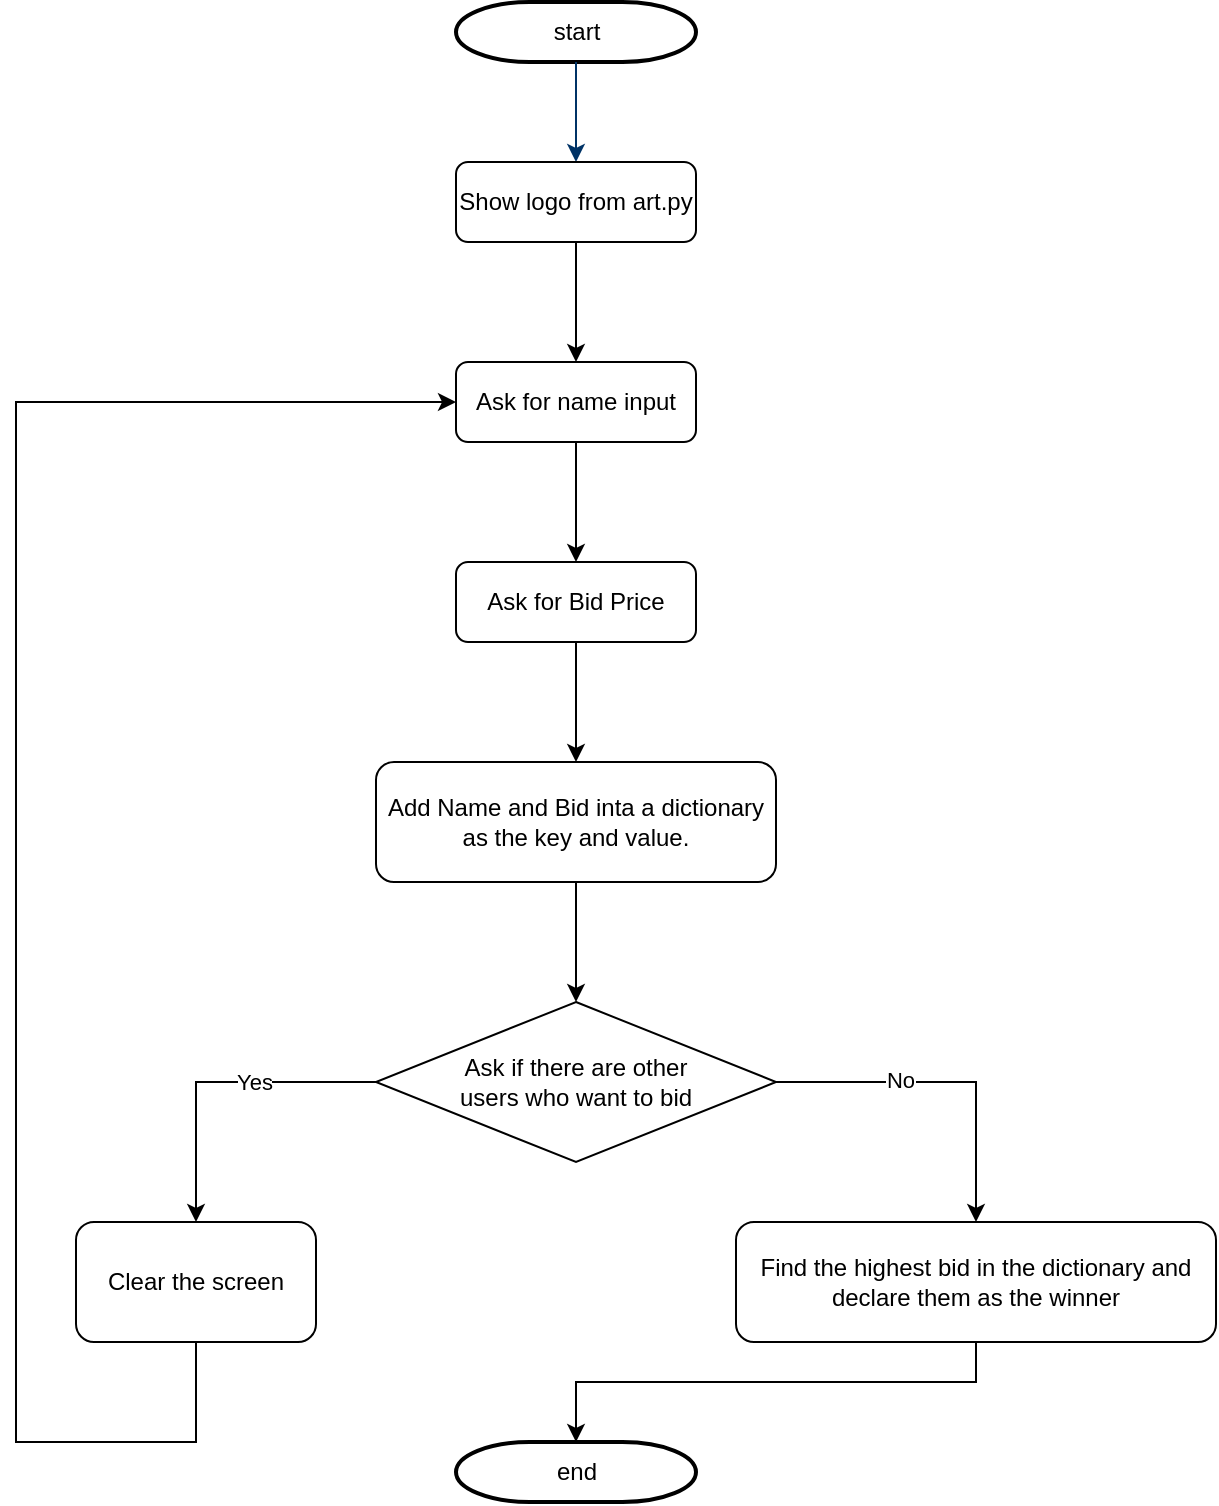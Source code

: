 <mxfile version="20.8.16" type="device"><diagram id="6a731a19-8d31-9384-78a2-239565b7b9f0" name="Page-1"><mxGraphModel dx="1090" dy="661" grid="1" gridSize="10" guides="1" tooltips="1" connect="1" arrows="1" fold="1" page="1" pageScale="1" pageWidth="1169" pageHeight="827" background="none" math="0" shadow="0"><root><mxCell id="0"/><mxCell id="1" parent="0"/><mxCell id="2" value="start" style="shape=mxgraph.flowchart.terminator;strokeWidth=2;gradientColor=none;gradientDirection=north;fontStyle=0;html=1;" parent="1" vertex="1"><mxGeometry x="260" y="60" width="120" height="30" as="geometry"/></mxCell><mxCell id="7" style="fontStyle=1;strokeColor=#003366;strokeWidth=1;html=1;entryX=0.5;entryY=0;entryDx=0;entryDy=0;" parent="1" source="2" target="RwMPFR3Zad7RX87YqMZN-55" edge="1"><mxGeometry relative="1" as="geometry"><mxPoint x="320" y="130" as="targetPoint"/></mxGeometry></mxCell><mxCell id="40" value="end" style="shape=mxgraph.flowchart.terminator;strokeWidth=2;gradientColor=none;gradientDirection=north;fontStyle=0;html=1;" parent="1" vertex="1"><mxGeometry x="260" y="780" width="120" height="30" as="geometry"/></mxCell><mxCell id="RwMPFR3Zad7RX87YqMZN-55" value="Show logo from art.py" style="rounded=1;whiteSpace=wrap;html=1;" vertex="1" parent="1"><mxGeometry x="260" y="140" width="120" height="40" as="geometry"/></mxCell><mxCell id="RwMPFR3Zad7RX87YqMZN-56" value="Ask for name input" style="rounded=1;whiteSpace=wrap;html=1;" vertex="1" parent="1"><mxGeometry x="260" y="240" width="120" height="40" as="geometry"/></mxCell><mxCell id="RwMPFR3Zad7RX87YqMZN-57" value="Ask for Bid Price" style="rounded=1;whiteSpace=wrap;html=1;" vertex="1" parent="1"><mxGeometry x="260" y="340" width="120" height="40" as="geometry"/></mxCell><mxCell id="RwMPFR3Zad7RX87YqMZN-58" value="Add Name and Bid inta a dictionary as the key and value." style="rounded=1;whiteSpace=wrap;html=1;" vertex="1" parent="1"><mxGeometry x="220" y="440" width="200" height="60" as="geometry"/></mxCell><mxCell id="RwMPFR3Zad7RX87YqMZN-59" value="Ask if there are other &lt;br&gt;users who want to bid" style="rhombus;whiteSpace=wrap;html=1;" vertex="1" parent="1"><mxGeometry x="220" y="560" width="200" height="80" as="geometry"/></mxCell><mxCell id="RwMPFR3Zad7RX87YqMZN-60" value="Clear the screen" style="rounded=1;whiteSpace=wrap;html=1;" vertex="1" parent="1"><mxGeometry x="70" y="670" width="120" height="60" as="geometry"/></mxCell><mxCell id="RwMPFR3Zad7RX87YqMZN-61" value="Find the highest bid in the dictionary and declare them as the winner" style="rounded=1;whiteSpace=wrap;html=1;" vertex="1" parent="1"><mxGeometry x="400" y="670" width="240" height="60" as="geometry"/></mxCell><mxCell id="RwMPFR3Zad7RX87YqMZN-62" value="" style="endArrow=classic;html=1;rounded=0;exitX=0.5;exitY=1;exitDx=0;exitDy=0;entryX=0.5;entryY=0;entryDx=0;entryDy=0;" edge="1" parent="1" source="RwMPFR3Zad7RX87YqMZN-55" target="RwMPFR3Zad7RX87YqMZN-56"><mxGeometry width="50" height="50" relative="1" as="geometry"><mxPoint x="530" y="510" as="sourcePoint"/><mxPoint x="580" y="460" as="targetPoint"/></mxGeometry></mxCell><mxCell id="RwMPFR3Zad7RX87YqMZN-63" value="" style="endArrow=classic;html=1;rounded=0;exitX=0.5;exitY=1;exitDx=0;exitDy=0;entryX=0.5;entryY=0;entryDx=0;entryDy=0;" edge="1" parent="1" source="RwMPFR3Zad7RX87YqMZN-56" target="RwMPFR3Zad7RX87YqMZN-57"><mxGeometry width="50" height="50" relative="1" as="geometry"><mxPoint x="530" y="410" as="sourcePoint"/><mxPoint x="580" y="360" as="targetPoint"/></mxGeometry></mxCell><mxCell id="RwMPFR3Zad7RX87YqMZN-64" value="" style="endArrow=classic;html=1;rounded=0;exitX=0.5;exitY=1;exitDx=0;exitDy=0;entryX=0.5;entryY=0;entryDx=0;entryDy=0;" edge="1" parent="1" source="RwMPFR3Zad7RX87YqMZN-57" target="RwMPFR3Zad7RX87YqMZN-58"><mxGeometry width="50" height="50" relative="1" as="geometry"><mxPoint x="530" y="410" as="sourcePoint"/><mxPoint x="580" y="360" as="targetPoint"/></mxGeometry></mxCell><mxCell id="RwMPFR3Zad7RX87YqMZN-65" value="" style="endArrow=classic;html=1;rounded=0;exitX=0.5;exitY=1;exitDx=0;exitDy=0;entryX=0.5;entryY=0;entryDx=0;entryDy=0;" edge="1" parent="1" source="RwMPFR3Zad7RX87YqMZN-58" target="RwMPFR3Zad7RX87YqMZN-59"><mxGeometry width="50" height="50" relative="1" as="geometry"><mxPoint x="530" y="410" as="sourcePoint"/><mxPoint x="580" y="360" as="targetPoint"/></mxGeometry></mxCell><mxCell id="RwMPFR3Zad7RX87YqMZN-66" value="" style="endArrow=classic;html=1;rounded=0;exitX=1;exitY=0.5;exitDx=0;exitDy=0;entryX=0.5;entryY=0;entryDx=0;entryDy=0;" edge="1" parent="1" source="RwMPFR3Zad7RX87YqMZN-59" target="RwMPFR3Zad7RX87YqMZN-61"><mxGeometry width="50" height="50" relative="1" as="geometry"><mxPoint x="390" y="620" as="sourcePoint"/><mxPoint x="440" y="570" as="targetPoint"/><Array as="points"><mxPoint x="520" y="600"/></Array></mxGeometry></mxCell><mxCell id="RwMPFR3Zad7RX87YqMZN-71" value="No" style="edgeLabel;html=1;align=center;verticalAlign=middle;resizable=0;points=[];" vertex="1" connectable="0" parent="RwMPFR3Zad7RX87YqMZN-66"><mxGeometry x="-0.271" y="1" relative="1" as="geometry"><mxPoint as="offset"/></mxGeometry></mxCell><mxCell id="RwMPFR3Zad7RX87YqMZN-67" value="" style="endArrow=classic;html=1;rounded=0;exitX=0;exitY=0.5;exitDx=0;exitDy=0;entryX=0.5;entryY=0;entryDx=0;entryDy=0;" edge="1" parent="1" source="RwMPFR3Zad7RX87YqMZN-59" target="RwMPFR3Zad7RX87YqMZN-60"><mxGeometry width="50" height="50" relative="1" as="geometry"><mxPoint x="530" y="510" as="sourcePoint"/><mxPoint x="580" y="460" as="targetPoint"/><Array as="points"><mxPoint x="130" y="600"/></Array></mxGeometry></mxCell><mxCell id="RwMPFR3Zad7RX87YqMZN-70" value="Yes" style="edgeLabel;html=1;align=center;verticalAlign=middle;resizable=0;points=[];" vertex="1" connectable="0" parent="RwMPFR3Zad7RX87YqMZN-67"><mxGeometry x="-0.237" relative="1" as="geometry"><mxPoint as="offset"/></mxGeometry></mxCell><mxCell id="RwMPFR3Zad7RX87YqMZN-68" value="" style="endArrow=classic;html=1;rounded=0;exitX=0.5;exitY=1;exitDx=0;exitDy=0;entryX=0;entryY=0.5;entryDx=0;entryDy=0;" edge="1" parent="1" source="RwMPFR3Zad7RX87YqMZN-60" target="RwMPFR3Zad7RX87YqMZN-56"><mxGeometry width="50" height="50" relative="1" as="geometry"><mxPoint x="530" y="510" as="sourcePoint"/><mxPoint x="580" y="460" as="targetPoint"/><Array as="points"><mxPoint x="130" y="780"/><mxPoint x="40" y="780"/><mxPoint x="40" y="260"/></Array></mxGeometry></mxCell><mxCell id="RwMPFR3Zad7RX87YqMZN-69" value="" style="endArrow=classic;html=1;rounded=0;exitX=0.5;exitY=1;exitDx=0;exitDy=0;entryX=0.5;entryY=0;entryDx=0;entryDy=0;entryPerimeter=0;" edge="1" parent="1" source="RwMPFR3Zad7RX87YqMZN-61" target="40"><mxGeometry width="50" height="50" relative="1" as="geometry"><mxPoint x="530" y="510" as="sourcePoint"/><mxPoint x="580" y="460" as="targetPoint"/><Array as="points"><mxPoint x="520" y="750"/><mxPoint x="320" y="750"/></Array></mxGeometry></mxCell></root></mxGraphModel></diagram></mxfile>